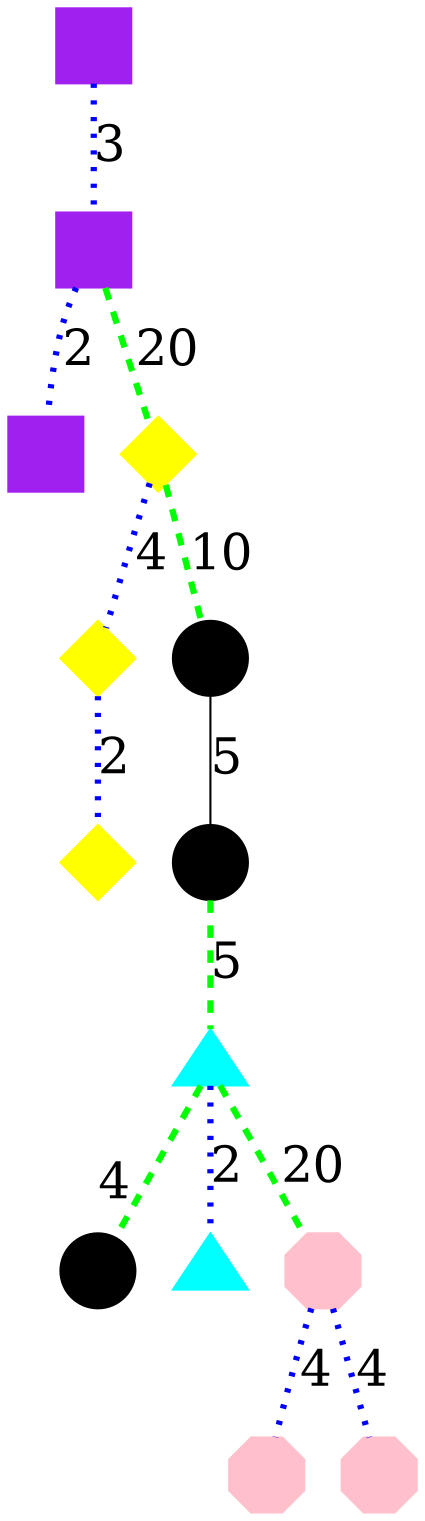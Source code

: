 digraph
{
	compound = true;
	node [shape=circle, style=filled, color=black, label="", regular=true];
	edge [dir=both, arrowtail=none, arrowhead=none, fontsize=24];

	n0 -> n1 [label=3, color=blue, penwidth=3, style=dotted];
	n1 -> n2 [label=2, color=blue, penwidth=3, style=dotted];
	n1 -> n3 [label=20, color=green, penwidth=3, style=dashed];
	n3 -> n4 [label=4, color=blue, penwidth=3, style=dotted];
	n3 -> n5 [label=10, color=green, penwidth=3, style=dashed];
	n4 -> n6 [label=2, color=blue, penwidth=3, style=dotted];
	n5 -> n7 [label=5];
	n7 -> n8 [label=5, color=green, penwidth=3, style=dashed];
	n8 -> n9 [headlabel=4, labeldistance=2.5, labelangle=30, color=green, penwidth=3, style=dashed];
	n8 -> n10 [label=2, color=blue, penwidth=3, style=dotted];
	n8 -> n11 [label=20, color=green, penwidth=3, style=dashed];
	n11 -> n12 [label=4, color=blue, penwidth=3, style=dotted];
	n11 -> n13 [label=4, color=blue, penwidth=3, style=dotted];

	n0 [color=purple, shape=square];
	n1 [color=purple, shape=square];
	n2 [color=purple, shape=square];
	n3 [color=yellow, shape=diamond];
	n4 [color=yellow, shape=diamond];
	n6 [color=yellow, shape=diamond];
	n8 [color=cyan, shape=triangle];
	n10 [color=cyan, shape=triangle];
	n11 [color=pink, shape=octagon];
	n12 [color=pink, shape=octagon];
	n13 [color=pink, shape=octagon];
}
